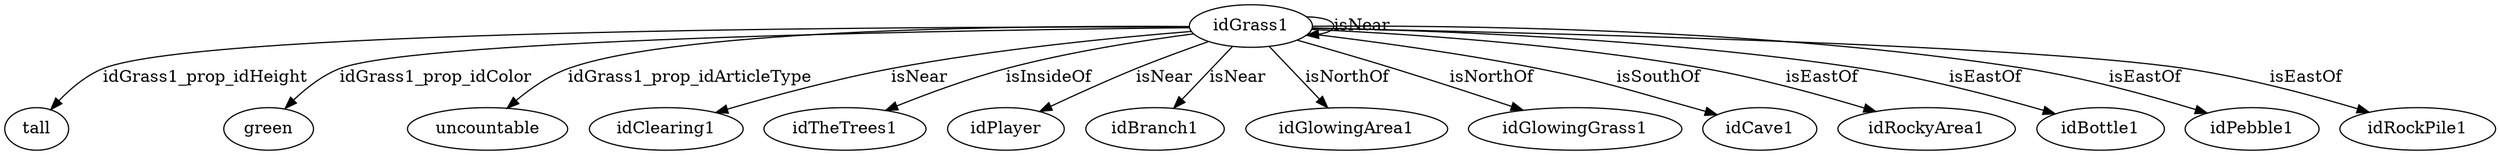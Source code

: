 digraph  {
idGrass1 [node_type=entity_node];
tall [node_type=property_node];
green [node_type=property_node];
uncountable [node_type=property_node];
idClearing1 [node_type=entity_node];
idTheTrees1 [node_type=entity_node];
idPlayer [node_type=entity_node];
idBranch1 [node_type=entity_node];
idGlowingArea1 [node_type=entity_node];
idGlowingGrass1 [node_type=entity_node];
idCave1 [node_type=entity_node];
idRockyArea1 [node_type=entity_node];
idBottle1 [node_type=entity_node];
idPebble1 [node_type=entity_node];
idRockPile1 [node_type=entity_node];
idGrass1 -> tall  [edge_type=property, label=idGrass1_prop_idHeight];
idGrass1 -> green  [edge_type=property, label=idGrass1_prop_idColor];
idGrass1 -> uncountable  [edge_type=property, label=idGrass1_prop_idArticleType];
idGrass1 -> idClearing1  [edge_type=relationship, label=isNear];
idGrass1 -> idTheTrees1  [edge_type=relationship, label=isInsideOf];
idGrass1 -> idPlayer  [edge_type=relationship, label=isNear];
idGrass1 -> idGrass1  [edge_type=relationship, label=isNear];
idGrass1 -> idBranch1  [edge_type=relationship, label=isNear];
idGrass1 -> idGlowingArea1  [edge_type=relationship, label=isNorthOf];
idGrass1 -> idGlowingGrass1  [edge_type=relationship, label=isNorthOf];
idGrass1 -> idCave1  [edge_type=relationship, label=isSouthOf];
idGrass1 -> idRockyArea1  [edge_type=relationship, label=isEastOf];
idGrass1 -> idBottle1  [edge_type=relationship, label=isEastOf];
idGrass1 -> idPebble1  [edge_type=relationship, label=isEastOf];
idGrass1 -> idRockPile1  [edge_type=relationship, label=isEastOf];
}
